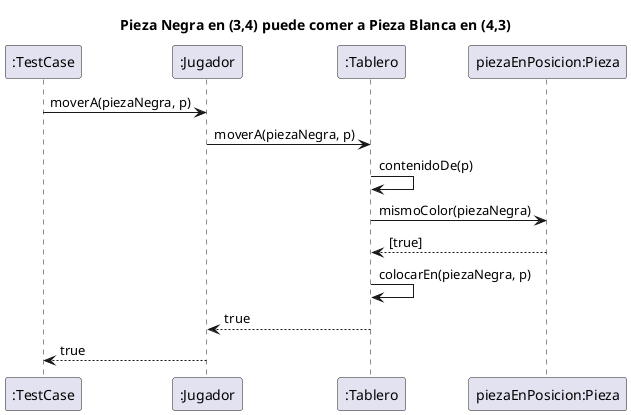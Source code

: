 @startuml

title: Pieza Negra en (3,4) puede comer a Pieza Blanca en (4,3)


":TestCase" -> ":Jugador": moverA(piezaNegra, p)
":Jugador" -> ":Tablero": moverA(piezaNegra, p)
":Tablero" -> ":Tablero": contenidoDe(p)
":Tablero" -> "piezaEnPosicion:Pieza": mismoColor(piezaNegra)
return [true]
":Tablero" -> ":Tablero": colocarEn(piezaNegra, p)
":Tablero" --> ":Jugador": true
":Jugador" --> ":TestCase": true
@enduml

